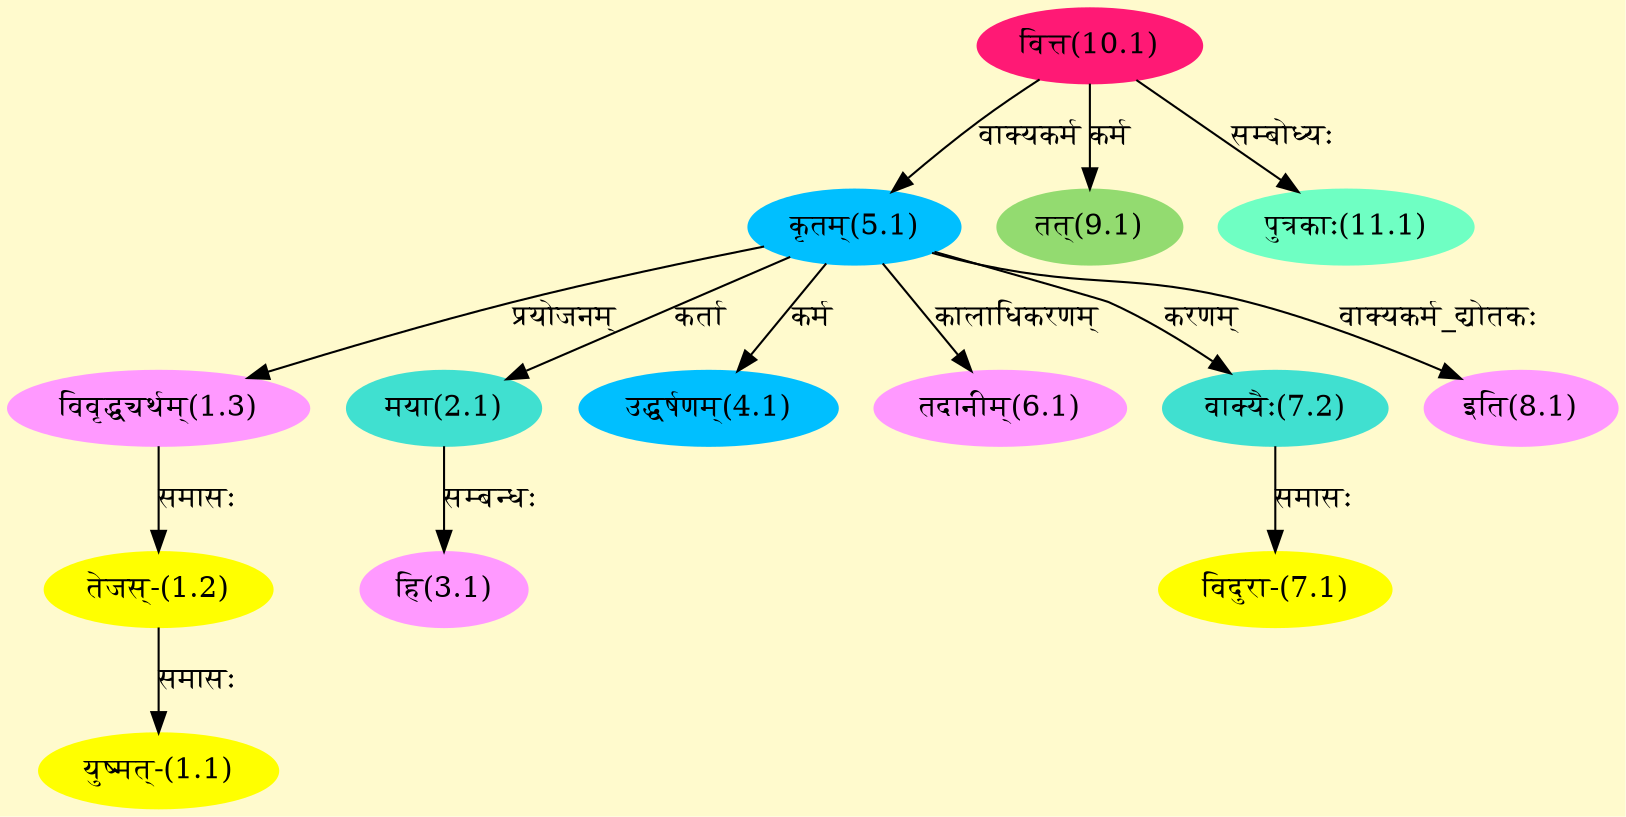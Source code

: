 digraph G{
rankdir=BT;
 compound=true;
 bgcolor="lemonchiffon1";
Node1_1 [style=filled, color="#FFFF00" label = "युष्मत्-(1.1)"]
Node1_2 [style=filled, color="#FFFF00" label = "तेजस्-(1.2)"]
Node1_3 [style=filled, color="#FF99FF" label = "विवृद्ध्यर्थम्(1.3)"]
Node5_1 [style=filled, color="#00BFFF" label = "कृतम्(5.1)"]
Node2_1 [style=filled, color="#40E0D0" label = "मया(2.1)"]
Node3_1 [style=filled, color="#FF99FF" label = "हि(3.1)"]
Node4_1 [style=filled, color="#00BFFF" label = "उद्धर्षणम्(4.1)"]
Node10_1 [style=filled, color="#FF1975" label = "वित्त(10.1)"]
Node6_1 [style=filled, color="#FF99FF" label = "तदानीम्(6.1)"]
Node7_1 [style=filled, color="#FFFF00" label = "विदुरा-(7.1)"]
Node7_2 [style=filled, color="#40E0D0" label = "वाक्यैः(7.2)"]
Node8_1 [style=filled, color="#FF99FF" label = "इति(8.1)"]
Node9_1 [style=filled, color="#93DB70" label = "तत्(9.1)"]
Node11_1 [style=filled, color="#6FFFC3" label = "पुत्रकाः(11.1)"]
/* Start of Relations section */

Node1_1 -> Node1_2 [  label="समासः"  dir="back" ]
Node1_2 -> Node1_3 [  label="समासः"  dir="back" ]
Node1_3 -> Node5_1 [  label="प्रयोजनम्"  dir="back" ]
Node2_1 -> Node5_1 [  label="कर्ता"  dir="back" ]
Node3_1 -> Node2_1 [  label="सम्बन्धः"  dir="back" ]
Node4_1 -> Node5_1 [  label="कर्म"  dir="back" ]
Node5_1 -> Node10_1 [  label="वाक्यकर्म"  dir="back" ]
Node6_1 -> Node5_1 [  label="कालाधिकरणम्"  dir="back" ]
Node7_1 -> Node7_2 [  label="समासः"  dir="back" ]
Node7_2 -> Node5_1 [  label="करणम्"  dir="back" ]
Node8_1 -> Node5_1 [  label="वाक्यकर्म_द्योतकः"  dir="back" ]
Node9_1 -> Node10_1 [  label="कर्म"  dir="back" ]
Node11_1 -> Node10_1 [  label="सम्बोध्यः"  dir="back" ]
}
